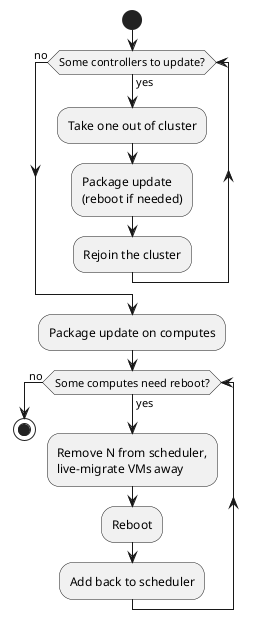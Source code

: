 @startuml

start

while (Some controllers to update?) is (yes)

    :Take one out of cluster;

    :Package update\n(reboot if needed);

    :Rejoin the cluster;

endwhile (no)

:Package update on computes;

while (Some computes need reboot?) is (yes)

    :Remove N from scheduler,\nlive-migrate VMs away;

    :Reboot;

    :Add back to scheduler;

endwhile (no)

stop

@enduml

